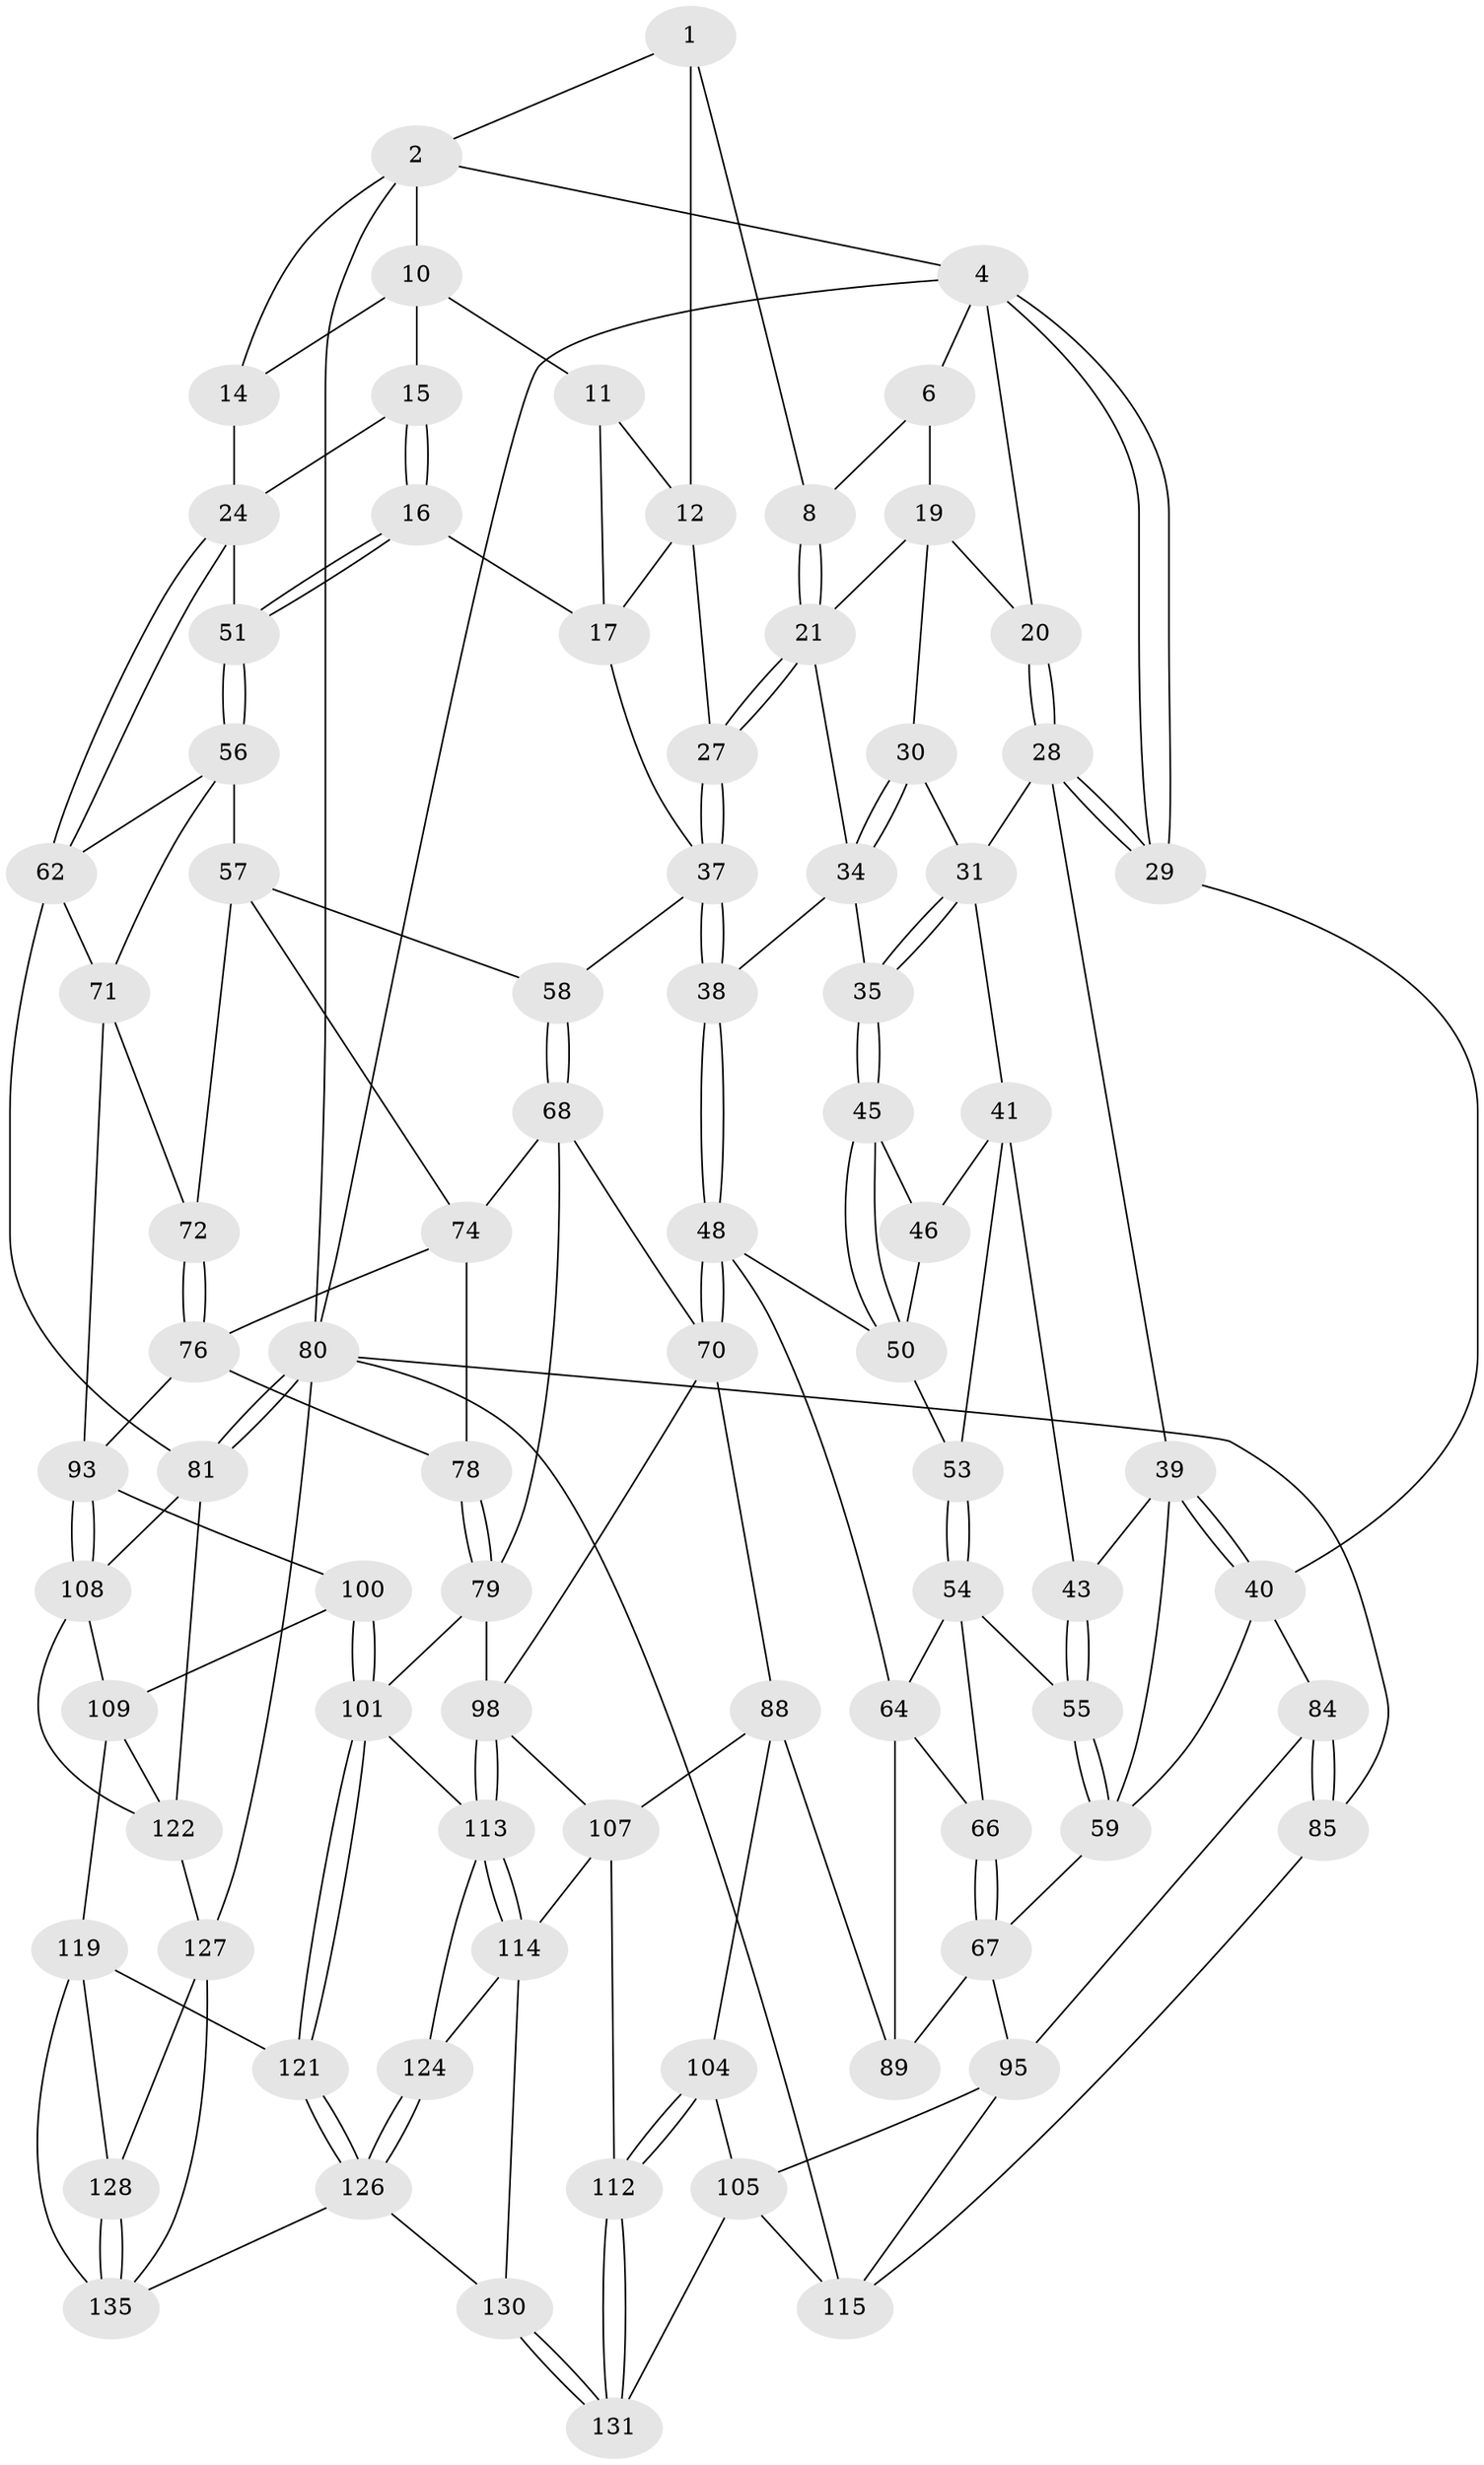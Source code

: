 // original degree distribution, {3: 0.014705882352941176, 4: 0.22794117647058823, 6: 0.21323529411764705, 5: 0.5441176470588235}
// Generated by graph-tools (version 1.1) at 2025/11/02/27/25 16:11:57]
// undirected, 83 vertices, 189 edges
graph export_dot {
graph [start="1"]
  node [color=gray90,style=filled];
  1 [pos="+0.5028724800664947+0",super="+7"];
  2 [pos="+0.7440491996114487+0",super="+3"];
  4 [pos="+0+0",super="+5"];
  6 [pos="+0.3702452133344406+0",super="+9"];
  8 [pos="+0.33599638231005746+0.11360448214702894"];
  10 [pos="+0.7709840534976627+0.06198139913273618",super="+13"];
  11 [pos="+0.7623383003191424+0.06922711389059621"];
  12 [pos="+0.5425984119996066+0.08574175513806886",super="+26"];
  14 [pos="+1+0"];
  15 [pos="+0.866519896121207+0.1284100051474532"];
  16 [pos="+0.800046899962919+0.2793365839715116"];
  17 [pos="+0.7762399206852449+0.2666862117284496",super="+18"];
  19 [pos="+0.22769369671937184+0.11497704494217223",super="+23"];
  20 [pos="+0.21219813421040107+0.11761072592877966"];
  21 [pos="+0.361711433928951+0.20457612570155279",super="+22"];
  24 [pos="+1+0.17340664640712072",super="+25"];
  27 [pos="+0.5001992859547956+0.2256522246153996"];
  28 [pos="+0.14218298455678602+0.1878176563261809",super="+33"];
  29 [pos="+0+0"];
  30 [pos="+0.28966120791974304+0.2327771814330972"];
  31 [pos="+0.23354427366427874+0.23899627283017308",super="+32"];
  34 [pos="+0.27108815112543083+0.3008308636571767",super="+36"];
  35 [pos="+0.267056014320326+0.30239684032201913"];
  37 [pos="+0.5103438049454362+0.3439482742287455",super="+47"];
  38 [pos="+0.43049293258960963+0.40544397651300174"];
  39 [pos="+0+0.31602469153140583",super="+44"];
  40 [pos="+0+0.2946633543609594",super="+61"];
  41 [pos="+0.15330256683364515+0.2658596010238395",super="+42"];
  43 [pos="+0.07328649878144129+0.3560767298449251"];
  45 [pos="+0.25744796749542903+0.3099052676249604"];
  46 [pos="+0.2505036211568396+0.3119232697263359"];
  48 [pos="+0.3925164124951424+0.4633180915193323",super="+49"];
  50 [pos="+0.3160610389230797+0.430714229001796",super="+52"];
  51 [pos="+0.818754967700814+0.30339753751756104"];
  53 [pos="+0.17521586523206661+0.386638917946742"];
  54 [pos="+0.15895601760778832+0.43194349355897316",super="+65"];
  55 [pos="+0.08512216036862633+0.4449862533280162"];
  56 [pos="+0.8234512685437653+0.37132148418822275",super="+63"];
  57 [pos="+0.7726801557288759+0.4144919877182303",super="+73"];
  58 [pos="+0.6028242734467066+0.42457109384483244"];
  59 [pos="+0.05984491485378725+0.4678747610312387",super="+60"];
  62 [pos="+1+0.41054486048635036",super="+83"];
  64 [pos="+0.2925922095557842+0.5336982169925997",super="+90"];
  66 [pos="+0.10677043349707435+0.5704338018501304"];
  67 [pos="+0.04306635509473283+0.5845845479004025",super="+92"];
  68 [pos="+0.6226645891082385+0.521275727148601",super="+69"];
  70 [pos="+0.4824486491518809+0.6023474338547979",super="+87"];
  71 [pos="+0.8949821610458379+0.5685865505487864",super="+91"];
  72 [pos="+0.7891175774091334+0.610193365384684"];
  74 [pos="+0.6868409053759662+0.5200631629889193",super="+75"];
  76 [pos="+0.7604302179019662+0.6511132594875361",super="+77"];
  78 [pos="+0.74400392720602+0.6523114402611889"];
  79 [pos="+0.6719040324936632+0.6669872752896223",super="+97"];
  80 [pos="+1+1",super="+86"];
  81 [pos="+1+0.8898480671623258",super="+82"];
  84 [pos="+0+0.7587381337596123",super="+96"];
  85 [pos="+0+1",super="+116"];
  88 [pos="+0.2883442316191719+0.6676854370065276",super="+103"];
  89 [pos="+0.2652326059377824+0.648703669270684"];
  93 [pos="+0.9136772649083591+0.7372516846049031",super="+94"];
  95 [pos="+0.13617240977226608+0.7752721418240347",super="+106"];
  98 [pos="+0.4869860331041081+0.7457696425084622",super="+99"];
  100 [pos="+0.777121504657609+0.8224528137279015"];
  101 [pos="+0.6575589450978677+0.861575343814458",super="+102"];
  104 [pos="+0.2864682605531674+0.867584355785035"];
  105 [pos="+0.27727941102801273+0.8686256929154209",super="+132"];
  107 [pos="+0.43516481742668295+0.7431030242186399",super="+111"];
  108 [pos="+0.9085026049031277+0.7846767664574414",super="+110"];
  109 [pos="+0.8053936495903024+0.8329312903909007",super="+118"];
  112 [pos="+0.298591086050768+0.8718569733948679"];
  113 [pos="+0.44614172148616477+0.8679295351786916",super="+117"];
  114 [pos="+0.3379214454015765+0.8801645250913069",super="+125"];
  115 [pos="+0.10419925373319719+1",super="+133"];
  119 [pos="+0.8371731782307238+0.9266656757127134",super="+120"];
  121 [pos="+0.6561674618901094+0.8959608120761937"];
  122 [pos="+0.9351069019979057+0.8833803464772924",super="+123"];
  124 [pos="+0.4828853052324616+0.9256096378663027"];
  126 [pos="+0.5612902519974814+1",super="+134"];
  127 [pos="+0.9458914155842533+0.9299453750345539",super="+129"];
  128 [pos="+0.8853503530968813+0.9793712598277627"];
  130 [pos="+0.44209547769394686+1"];
  131 [pos="+0.3636934925175494+1"];
  135 [pos="+0.9924622687831606+1",super="+136"];
  1 -- 2;
  1 -- 8;
  1 -- 12;
  2 -- 10;
  2 -- 80;
  2 -- 4;
  2 -- 14;
  4 -- 29;
  4 -- 29;
  4 -- 20;
  4 -- 6;
  4 -- 80;
  6 -- 8;
  6 -- 19;
  8 -- 21;
  8 -- 21;
  10 -- 11;
  10 -- 14;
  10 -- 15;
  11 -- 12;
  11 -- 17;
  12 -- 27;
  12 -- 17;
  14 -- 24;
  15 -- 16;
  15 -- 16;
  15 -- 24;
  16 -- 17;
  16 -- 51;
  16 -- 51;
  17 -- 37;
  19 -- 20;
  19 -- 21;
  19 -- 30;
  20 -- 28;
  20 -- 28;
  21 -- 27;
  21 -- 27;
  21 -- 34;
  24 -- 62;
  24 -- 62;
  24 -- 51;
  27 -- 37;
  27 -- 37;
  28 -- 29;
  28 -- 29;
  28 -- 39;
  28 -- 31;
  29 -- 40;
  30 -- 31;
  30 -- 34;
  30 -- 34;
  31 -- 35;
  31 -- 35;
  31 -- 41;
  34 -- 35;
  34 -- 38;
  35 -- 45;
  35 -- 45;
  37 -- 38;
  37 -- 38;
  37 -- 58;
  38 -- 48;
  38 -- 48;
  39 -- 40;
  39 -- 40;
  39 -- 59;
  39 -- 43;
  40 -- 59;
  40 -- 84;
  41 -- 46;
  41 -- 43;
  41 -- 53;
  43 -- 55;
  43 -- 55;
  45 -- 46;
  45 -- 50;
  45 -- 50;
  46 -- 50;
  48 -- 70;
  48 -- 70;
  48 -- 50;
  48 -- 64;
  50 -- 53;
  51 -- 56;
  51 -- 56;
  53 -- 54;
  53 -- 54;
  54 -- 55;
  54 -- 64;
  54 -- 66;
  55 -- 59;
  55 -- 59;
  56 -- 57;
  56 -- 62;
  56 -- 71;
  57 -- 58;
  57 -- 72;
  57 -- 74;
  58 -- 68;
  58 -- 68;
  59 -- 67;
  62 -- 71;
  62 -- 81;
  64 -- 89;
  64 -- 66;
  66 -- 67;
  66 -- 67;
  67 -- 89;
  67 -- 95;
  68 -- 70;
  68 -- 79;
  68 -- 74;
  70 -- 88;
  70 -- 98;
  71 -- 72;
  71 -- 93;
  72 -- 76;
  72 -- 76;
  74 -- 76;
  74 -- 78;
  76 -- 78;
  76 -- 93;
  78 -- 79;
  78 -- 79;
  79 -- 98;
  79 -- 101;
  80 -- 81;
  80 -- 81;
  80 -- 127;
  80 -- 115;
  80 -- 85;
  81 -- 122;
  81 -- 108;
  84 -- 85 [weight=2];
  84 -- 85;
  84 -- 95;
  85 -- 115;
  88 -- 89;
  88 -- 107;
  88 -- 104;
  93 -- 108;
  93 -- 108;
  93 -- 100;
  95 -- 105;
  95 -- 115;
  98 -- 113;
  98 -- 113;
  98 -- 107;
  100 -- 101;
  100 -- 101;
  100 -- 109;
  101 -- 121;
  101 -- 121;
  101 -- 113;
  104 -- 105;
  104 -- 112;
  104 -- 112;
  105 -- 131;
  105 -- 115;
  107 -- 112;
  107 -- 114;
  108 -- 109;
  108 -- 122;
  109 -- 122;
  109 -- 119;
  112 -- 131;
  112 -- 131;
  113 -- 114;
  113 -- 114;
  113 -- 124;
  114 -- 124;
  114 -- 130;
  119 -- 128;
  119 -- 121;
  119 -- 135;
  121 -- 126;
  121 -- 126;
  122 -- 127;
  124 -- 126;
  124 -- 126;
  126 -- 130;
  126 -- 135;
  127 -- 128;
  127 -- 135;
  128 -- 135;
  128 -- 135;
  130 -- 131;
  130 -- 131;
}
